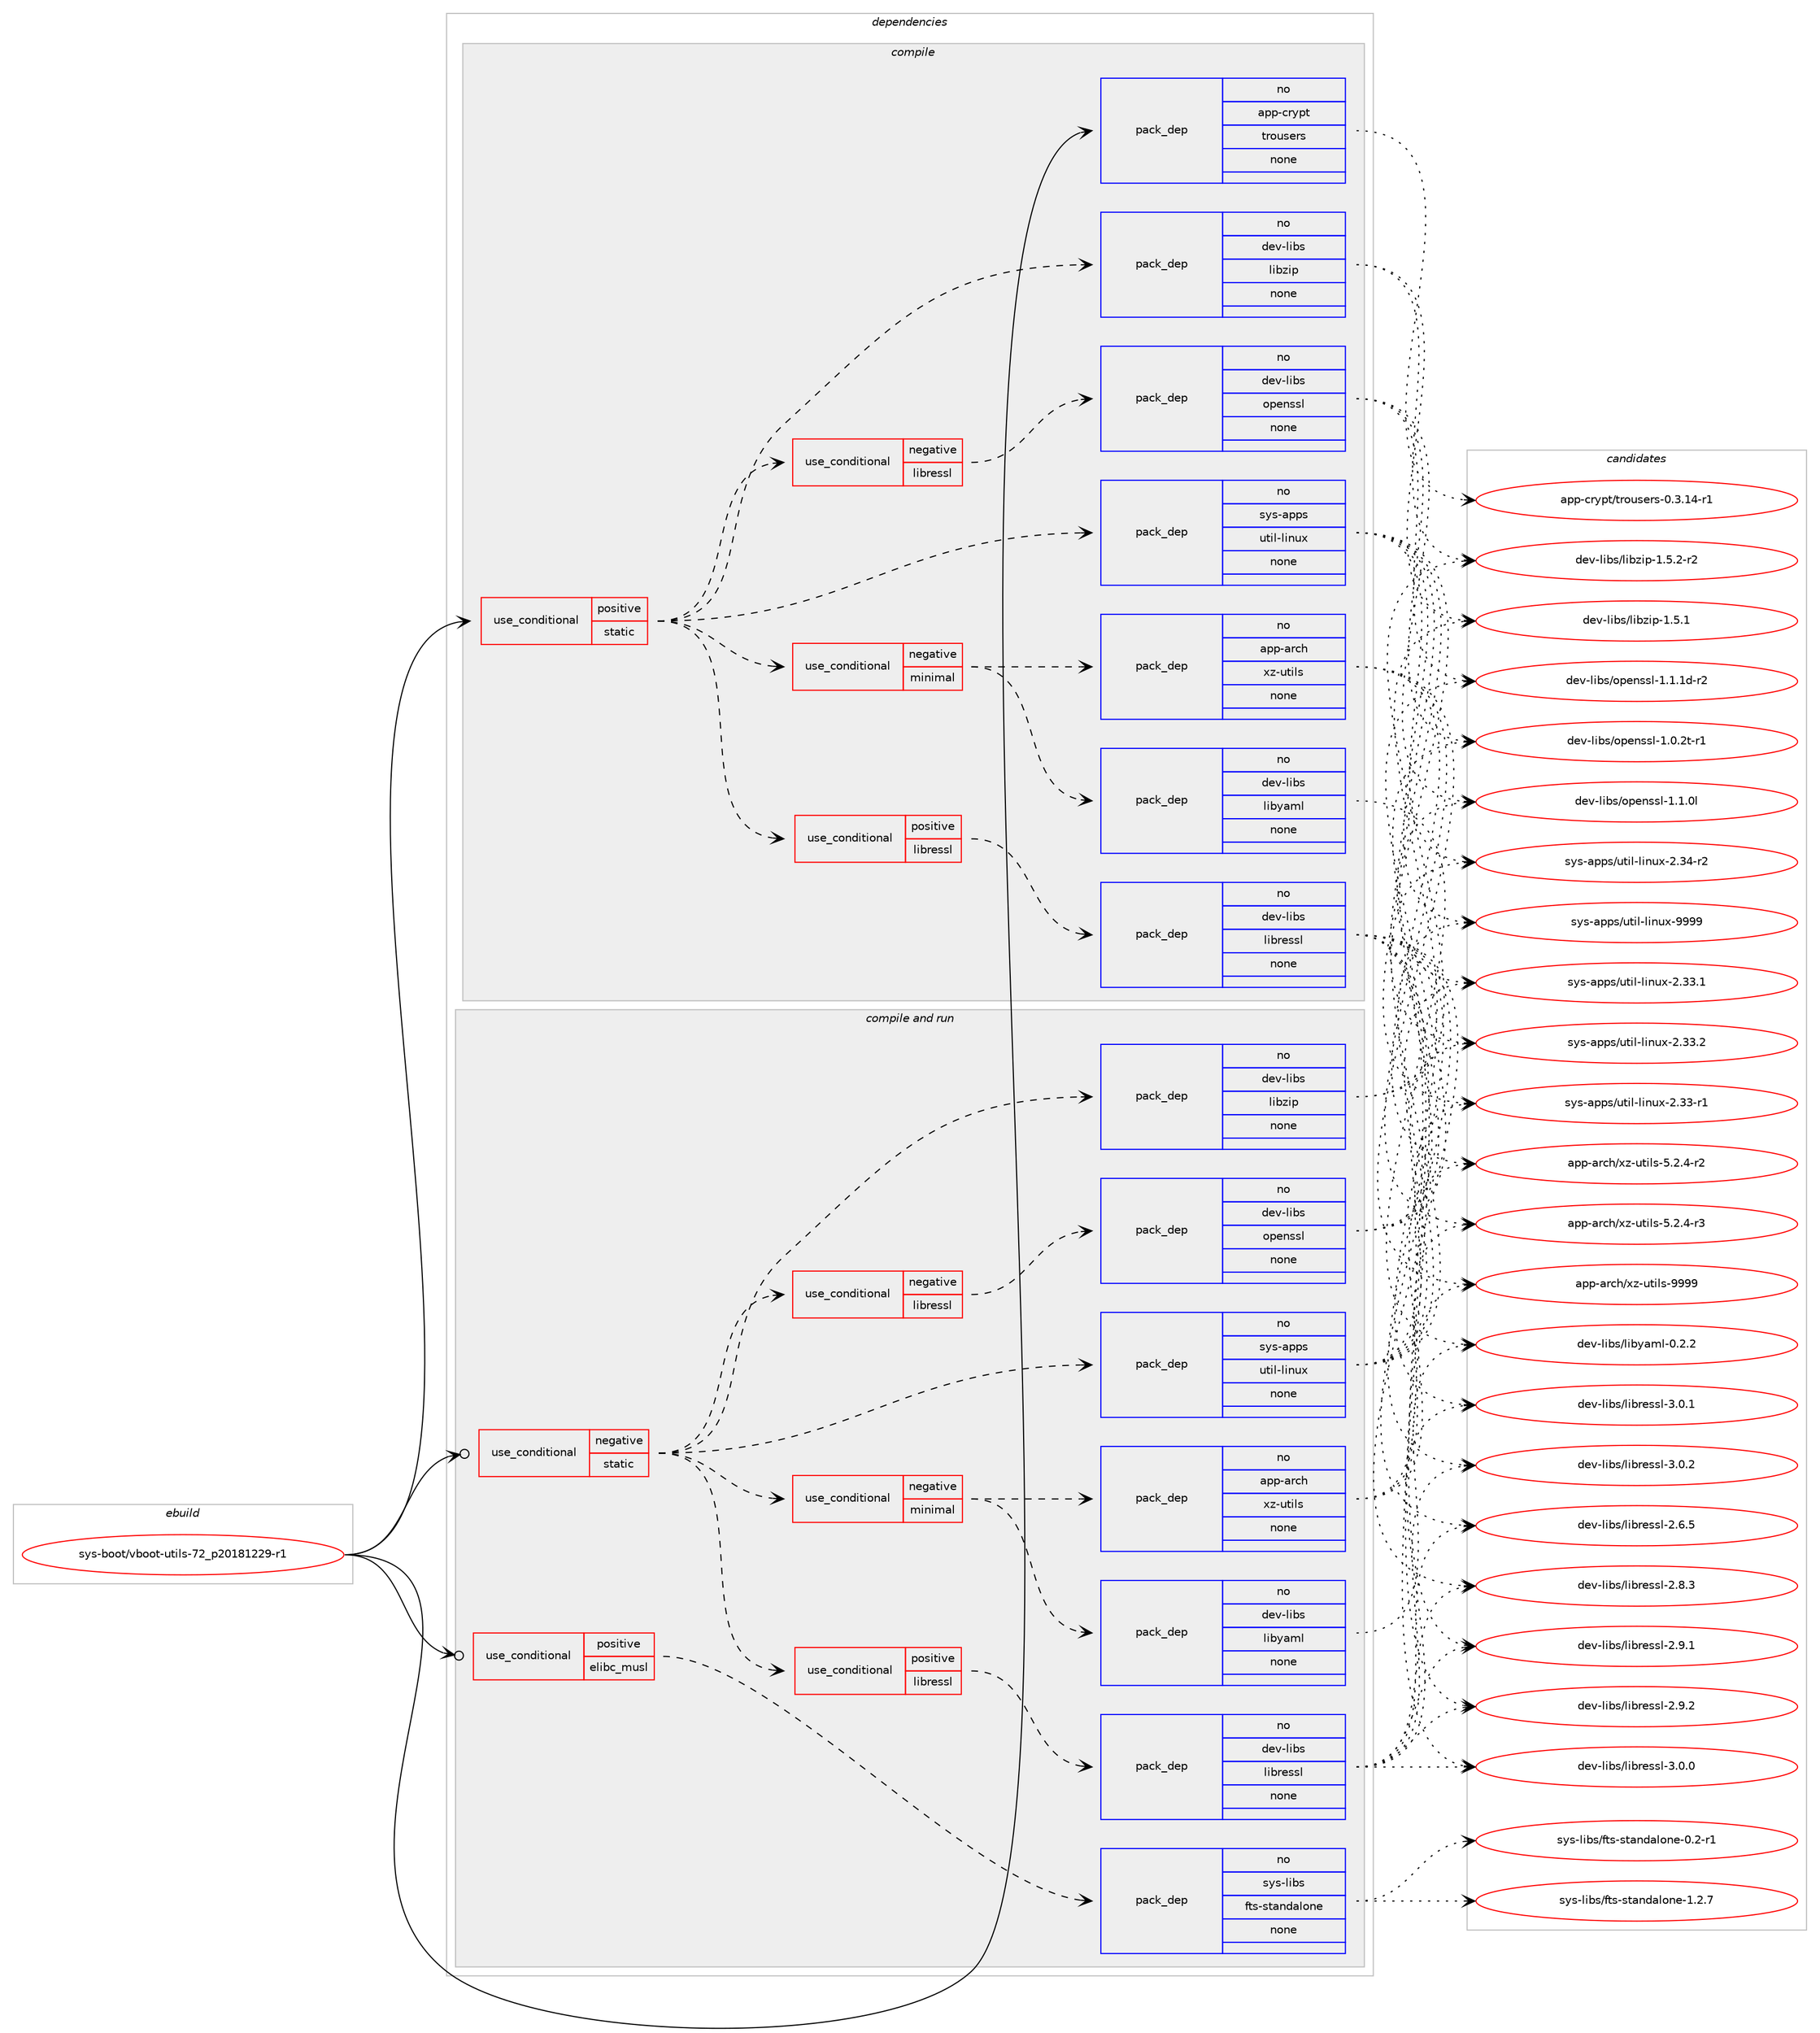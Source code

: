 digraph prolog {

# *************
# Graph options
# *************

newrank=true;
concentrate=true;
compound=true;
graph [rankdir=LR,fontname=Helvetica,fontsize=10,ranksep=1.5];#, ranksep=2.5, nodesep=0.2];
edge  [arrowhead=vee];
node  [fontname=Helvetica,fontsize=10];

# **********
# The ebuild
# **********

subgraph cluster_leftcol {
color=gray;
rank=same;
label=<<i>ebuild</i>>;
id [label="sys-boot/vboot-utils-72_p20181229-r1", color=red, width=4, href="../sys-boot/vboot-utils-72_p20181229-r1.svg"];
}

# ****************
# The dependencies
# ****************

subgraph cluster_midcol {
color=gray;
label=<<i>dependencies</i>>;
subgraph cluster_compile {
fillcolor="#eeeeee";
style=filled;
label=<<i>compile</i>>;
subgraph cond212481 {
dependency882058 [label=<<TABLE BORDER="0" CELLBORDER="1" CELLSPACING="0" CELLPADDING="4"><TR><TD ROWSPAN="3" CELLPADDING="10">use_conditional</TD></TR><TR><TD>positive</TD></TR><TR><TD>static</TD></TR></TABLE>>, shape=none, color=red];
subgraph cond212482 {
dependency882059 [label=<<TABLE BORDER="0" CELLBORDER="1" CELLSPACING="0" CELLPADDING="4"><TR><TD ROWSPAN="3" CELLPADDING="10">use_conditional</TD></TR><TR><TD>negative</TD></TR><TR><TD>libressl</TD></TR></TABLE>>, shape=none, color=red];
subgraph pack654111 {
dependency882060 [label=<<TABLE BORDER="0" CELLBORDER="1" CELLSPACING="0" CELLPADDING="4" WIDTH="220"><TR><TD ROWSPAN="6" CELLPADDING="30">pack_dep</TD></TR><TR><TD WIDTH="110">no</TD></TR><TR><TD>dev-libs</TD></TR><TR><TD>openssl</TD></TR><TR><TD>none</TD></TR><TR><TD></TD></TR></TABLE>>, shape=none, color=blue];
}
dependency882059:e -> dependency882060:w [weight=20,style="dashed",arrowhead="vee"];
}
dependency882058:e -> dependency882059:w [weight=20,style="dashed",arrowhead="vee"];
subgraph cond212483 {
dependency882061 [label=<<TABLE BORDER="0" CELLBORDER="1" CELLSPACING="0" CELLPADDING="4"><TR><TD ROWSPAN="3" CELLPADDING="10">use_conditional</TD></TR><TR><TD>positive</TD></TR><TR><TD>libressl</TD></TR></TABLE>>, shape=none, color=red];
subgraph pack654112 {
dependency882062 [label=<<TABLE BORDER="0" CELLBORDER="1" CELLSPACING="0" CELLPADDING="4" WIDTH="220"><TR><TD ROWSPAN="6" CELLPADDING="30">pack_dep</TD></TR><TR><TD WIDTH="110">no</TD></TR><TR><TD>dev-libs</TD></TR><TR><TD>libressl</TD></TR><TR><TD>none</TD></TR><TR><TD></TD></TR></TABLE>>, shape=none, color=blue];
}
dependency882061:e -> dependency882062:w [weight=20,style="dashed",arrowhead="vee"];
}
dependency882058:e -> dependency882061:w [weight=20,style="dashed",arrowhead="vee"];
subgraph pack654113 {
dependency882063 [label=<<TABLE BORDER="0" CELLBORDER="1" CELLSPACING="0" CELLPADDING="4" WIDTH="220"><TR><TD ROWSPAN="6" CELLPADDING="30">pack_dep</TD></TR><TR><TD WIDTH="110">no</TD></TR><TR><TD>sys-apps</TD></TR><TR><TD>util-linux</TD></TR><TR><TD>none</TD></TR><TR><TD></TD></TR></TABLE>>, shape=none, color=blue];
}
dependency882058:e -> dependency882063:w [weight=20,style="dashed",arrowhead="vee"];
subgraph pack654114 {
dependency882064 [label=<<TABLE BORDER="0" CELLBORDER="1" CELLSPACING="0" CELLPADDING="4" WIDTH="220"><TR><TD ROWSPAN="6" CELLPADDING="30">pack_dep</TD></TR><TR><TD WIDTH="110">no</TD></TR><TR><TD>dev-libs</TD></TR><TR><TD>libzip</TD></TR><TR><TD>none</TD></TR><TR><TD></TD></TR></TABLE>>, shape=none, color=blue];
}
dependency882058:e -> dependency882064:w [weight=20,style="dashed",arrowhead="vee"];
subgraph cond212484 {
dependency882065 [label=<<TABLE BORDER="0" CELLBORDER="1" CELLSPACING="0" CELLPADDING="4"><TR><TD ROWSPAN="3" CELLPADDING="10">use_conditional</TD></TR><TR><TD>negative</TD></TR><TR><TD>minimal</TD></TR></TABLE>>, shape=none, color=red];
subgraph pack654115 {
dependency882066 [label=<<TABLE BORDER="0" CELLBORDER="1" CELLSPACING="0" CELLPADDING="4" WIDTH="220"><TR><TD ROWSPAN="6" CELLPADDING="30">pack_dep</TD></TR><TR><TD WIDTH="110">no</TD></TR><TR><TD>dev-libs</TD></TR><TR><TD>libyaml</TD></TR><TR><TD>none</TD></TR><TR><TD></TD></TR></TABLE>>, shape=none, color=blue];
}
dependency882065:e -> dependency882066:w [weight=20,style="dashed",arrowhead="vee"];
subgraph pack654116 {
dependency882067 [label=<<TABLE BORDER="0" CELLBORDER="1" CELLSPACING="0" CELLPADDING="4" WIDTH="220"><TR><TD ROWSPAN="6" CELLPADDING="30">pack_dep</TD></TR><TR><TD WIDTH="110">no</TD></TR><TR><TD>app-arch</TD></TR><TR><TD>xz-utils</TD></TR><TR><TD>none</TD></TR><TR><TD></TD></TR></TABLE>>, shape=none, color=blue];
}
dependency882065:e -> dependency882067:w [weight=20,style="dashed",arrowhead="vee"];
}
dependency882058:e -> dependency882065:w [weight=20,style="dashed",arrowhead="vee"];
}
id:e -> dependency882058:w [weight=20,style="solid",arrowhead="vee"];
subgraph pack654117 {
dependency882068 [label=<<TABLE BORDER="0" CELLBORDER="1" CELLSPACING="0" CELLPADDING="4" WIDTH="220"><TR><TD ROWSPAN="6" CELLPADDING="30">pack_dep</TD></TR><TR><TD WIDTH="110">no</TD></TR><TR><TD>app-crypt</TD></TR><TR><TD>trousers</TD></TR><TR><TD>none</TD></TR><TR><TD></TD></TR></TABLE>>, shape=none, color=blue];
}
id:e -> dependency882068:w [weight=20,style="solid",arrowhead="vee"];
}
subgraph cluster_compileandrun {
fillcolor="#eeeeee";
style=filled;
label=<<i>compile and run</i>>;
subgraph cond212485 {
dependency882069 [label=<<TABLE BORDER="0" CELLBORDER="1" CELLSPACING="0" CELLPADDING="4"><TR><TD ROWSPAN="3" CELLPADDING="10">use_conditional</TD></TR><TR><TD>negative</TD></TR><TR><TD>static</TD></TR></TABLE>>, shape=none, color=red];
subgraph cond212486 {
dependency882070 [label=<<TABLE BORDER="0" CELLBORDER="1" CELLSPACING="0" CELLPADDING="4"><TR><TD ROWSPAN="3" CELLPADDING="10">use_conditional</TD></TR><TR><TD>negative</TD></TR><TR><TD>libressl</TD></TR></TABLE>>, shape=none, color=red];
subgraph pack654118 {
dependency882071 [label=<<TABLE BORDER="0" CELLBORDER="1" CELLSPACING="0" CELLPADDING="4" WIDTH="220"><TR><TD ROWSPAN="6" CELLPADDING="30">pack_dep</TD></TR><TR><TD WIDTH="110">no</TD></TR><TR><TD>dev-libs</TD></TR><TR><TD>openssl</TD></TR><TR><TD>none</TD></TR><TR><TD></TD></TR></TABLE>>, shape=none, color=blue];
}
dependency882070:e -> dependency882071:w [weight=20,style="dashed",arrowhead="vee"];
}
dependency882069:e -> dependency882070:w [weight=20,style="dashed",arrowhead="vee"];
subgraph cond212487 {
dependency882072 [label=<<TABLE BORDER="0" CELLBORDER="1" CELLSPACING="0" CELLPADDING="4"><TR><TD ROWSPAN="3" CELLPADDING="10">use_conditional</TD></TR><TR><TD>positive</TD></TR><TR><TD>libressl</TD></TR></TABLE>>, shape=none, color=red];
subgraph pack654119 {
dependency882073 [label=<<TABLE BORDER="0" CELLBORDER="1" CELLSPACING="0" CELLPADDING="4" WIDTH="220"><TR><TD ROWSPAN="6" CELLPADDING="30">pack_dep</TD></TR><TR><TD WIDTH="110">no</TD></TR><TR><TD>dev-libs</TD></TR><TR><TD>libressl</TD></TR><TR><TD>none</TD></TR><TR><TD></TD></TR></TABLE>>, shape=none, color=blue];
}
dependency882072:e -> dependency882073:w [weight=20,style="dashed",arrowhead="vee"];
}
dependency882069:e -> dependency882072:w [weight=20,style="dashed",arrowhead="vee"];
subgraph pack654120 {
dependency882074 [label=<<TABLE BORDER="0" CELLBORDER="1" CELLSPACING="0" CELLPADDING="4" WIDTH="220"><TR><TD ROWSPAN="6" CELLPADDING="30">pack_dep</TD></TR><TR><TD WIDTH="110">no</TD></TR><TR><TD>sys-apps</TD></TR><TR><TD>util-linux</TD></TR><TR><TD>none</TD></TR><TR><TD></TD></TR></TABLE>>, shape=none, color=blue];
}
dependency882069:e -> dependency882074:w [weight=20,style="dashed",arrowhead="vee"];
subgraph pack654121 {
dependency882075 [label=<<TABLE BORDER="0" CELLBORDER="1" CELLSPACING="0" CELLPADDING="4" WIDTH="220"><TR><TD ROWSPAN="6" CELLPADDING="30">pack_dep</TD></TR><TR><TD WIDTH="110">no</TD></TR><TR><TD>dev-libs</TD></TR><TR><TD>libzip</TD></TR><TR><TD>none</TD></TR><TR><TD></TD></TR></TABLE>>, shape=none, color=blue];
}
dependency882069:e -> dependency882075:w [weight=20,style="dashed",arrowhead="vee"];
subgraph cond212488 {
dependency882076 [label=<<TABLE BORDER="0" CELLBORDER="1" CELLSPACING="0" CELLPADDING="4"><TR><TD ROWSPAN="3" CELLPADDING="10">use_conditional</TD></TR><TR><TD>negative</TD></TR><TR><TD>minimal</TD></TR></TABLE>>, shape=none, color=red];
subgraph pack654122 {
dependency882077 [label=<<TABLE BORDER="0" CELLBORDER="1" CELLSPACING="0" CELLPADDING="4" WIDTH="220"><TR><TD ROWSPAN="6" CELLPADDING="30">pack_dep</TD></TR><TR><TD WIDTH="110">no</TD></TR><TR><TD>dev-libs</TD></TR><TR><TD>libyaml</TD></TR><TR><TD>none</TD></TR><TR><TD></TD></TR></TABLE>>, shape=none, color=blue];
}
dependency882076:e -> dependency882077:w [weight=20,style="dashed",arrowhead="vee"];
subgraph pack654123 {
dependency882078 [label=<<TABLE BORDER="0" CELLBORDER="1" CELLSPACING="0" CELLPADDING="4" WIDTH="220"><TR><TD ROWSPAN="6" CELLPADDING="30">pack_dep</TD></TR><TR><TD WIDTH="110">no</TD></TR><TR><TD>app-arch</TD></TR><TR><TD>xz-utils</TD></TR><TR><TD>none</TD></TR><TR><TD></TD></TR></TABLE>>, shape=none, color=blue];
}
dependency882076:e -> dependency882078:w [weight=20,style="dashed",arrowhead="vee"];
}
dependency882069:e -> dependency882076:w [weight=20,style="dashed",arrowhead="vee"];
}
id:e -> dependency882069:w [weight=20,style="solid",arrowhead="odotvee"];
subgraph cond212489 {
dependency882079 [label=<<TABLE BORDER="0" CELLBORDER="1" CELLSPACING="0" CELLPADDING="4"><TR><TD ROWSPAN="3" CELLPADDING="10">use_conditional</TD></TR><TR><TD>positive</TD></TR><TR><TD>elibc_musl</TD></TR></TABLE>>, shape=none, color=red];
subgraph pack654124 {
dependency882080 [label=<<TABLE BORDER="0" CELLBORDER="1" CELLSPACING="0" CELLPADDING="4" WIDTH="220"><TR><TD ROWSPAN="6" CELLPADDING="30">pack_dep</TD></TR><TR><TD WIDTH="110">no</TD></TR><TR><TD>sys-libs</TD></TR><TR><TD>fts-standalone</TD></TR><TR><TD>none</TD></TR><TR><TD></TD></TR></TABLE>>, shape=none, color=blue];
}
dependency882079:e -> dependency882080:w [weight=20,style="dashed",arrowhead="vee"];
}
id:e -> dependency882079:w [weight=20,style="solid",arrowhead="odotvee"];
}
subgraph cluster_run {
fillcolor="#eeeeee";
style=filled;
label=<<i>run</i>>;
}
}

# **************
# The candidates
# **************

subgraph cluster_choices {
rank=same;
color=gray;
label=<<i>candidates</i>>;

subgraph choice654111 {
color=black;
nodesep=1;
choice1001011184510810598115471111121011101151151084549464846501164511449 [label="dev-libs/openssl-1.0.2t-r1", color=red, width=4,href="../dev-libs/openssl-1.0.2t-r1.svg"];
choice100101118451081059811547111112101110115115108454946494648108 [label="dev-libs/openssl-1.1.0l", color=red, width=4,href="../dev-libs/openssl-1.1.0l.svg"];
choice1001011184510810598115471111121011101151151084549464946491004511450 [label="dev-libs/openssl-1.1.1d-r2", color=red, width=4,href="../dev-libs/openssl-1.1.1d-r2.svg"];
dependency882060:e -> choice1001011184510810598115471111121011101151151084549464846501164511449:w [style=dotted,weight="100"];
dependency882060:e -> choice100101118451081059811547111112101110115115108454946494648108:w [style=dotted,weight="100"];
dependency882060:e -> choice1001011184510810598115471111121011101151151084549464946491004511450:w [style=dotted,weight="100"];
}
subgraph choice654112 {
color=black;
nodesep=1;
choice10010111845108105981154710810598114101115115108455046544653 [label="dev-libs/libressl-2.6.5", color=red, width=4,href="../dev-libs/libressl-2.6.5.svg"];
choice10010111845108105981154710810598114101115115108455046564651 [label="dev-libs/libressl-2.8.3", color=red, width=4,href="../dev-libs/libressl-2.8.3.svg"];
choice10010111845108105981154710810598114101115115108455046574649 [label="dev-libs/libressl-2.9.1", color=red, width=4,href="../dev-libs/libressl-2.9.1.svg"];
choice10010111845108105981154710810598114101115115108455046574650 [label="dev-libs/libressl-2.9.2", color=red, width=4,href="../dev-libs/libressl-2.9.2.svg"];
choice10010111845108105981154710810598114101115115108455146484648 [label="dev-libs/libressl-3.0.0", color=red, width=4,href="../dev-libs/libressl-3.0.0.svg"];
choice10010111845108105981154710810598114101115115108455146484649 [label="dev-libs/libressl-3.0.1", color=red, width=4,href="../dev-libs/libressl-3.0.1.svg"];
choice10010111845108105981154710810598114101115115108455146484650 [label="dev-libs/libressl-3.0.2", color=red, width=4,href="../dev-libs/libressl-3.0.2.svg"];
dependency882062:e -> choice10010111845108105981154710810598114101115115108455046544653:w [style=dotted,weight="100"];
dependency882062:e -> choice10010111845108105981154710810598114101115115108455046564651:w [style=dotted,weight="100"];
dependency882062:e -> choice10010111845108105981154710810598114101115115108455046574649:w [style=dotted,weight="100"];
dependency882062:e -> choice10010111845108105981154710810598114101115115108455046574650:w [style=dotted,weight="100"];
dependency882062:e -> choice10010111845108105981154710810598114101115115108455146484648:w [style=dotted,weight="100"];
dependency882062:e -> choice10010111845108105981154710810598114101115115108455146484649:w [style=dotted,weight="100"];
dependency882062:e -> choice10010111845108105981154710810598114101115115108455146484650:w [style=dotted,weight="100"];
}
subgraph choice654113 {
color=black;
nodesep=1;
choice1151211154597112112115471171161051084510810511011712045504651514511449 [label="sys-apps/util-linux-2.33-r1", color=red, width=4,href="../sys-apps/util-linux-2.33-r1.svg"];
choice1151211154597112112115471171161051084510810511011712045504651514649 [label="sys-apps/util-linux-2.33.1", color=red, width=4,href="../sys-apps/util-linux-2.33.1.svg"];
choice1151211154597112112115471171161051084510810511011712045504651514650 [label="sys-apps/util-linux-2.33.2", color=red, width=4,href="../sys-apps/util-linux-2.33.2.svg"];
choice1151211154597112112115471171161051084510810511011712045504651524511450 [label="sys-apps/util-linux-2.34-r2", color=red, width=4,href="../sys-apps/util-linux-2.34-r2.svg"];
choice115121115459711211211547117116105108451081051101171204557575757 [label="sys-apps/util-linux-9999", color=red, width=4,href="../sys-apps/util-linux-9999.svg"];
dependency882063:e -> choice1151211154597112112115471171161051084510810511011712045504651514511449:w [style=dotted,weight="100"];
dependency882063:e -> choice1151211154597112112115471171161051084510810511011712045504651514649:w [style=dotted,weight="100"];
dependency882063:e -> choice1151211154597112112115471171161051084510810511011712045504651514650:w [style=dotted,weight="100"];
dependency882063:e -> choice1151211154597112112115471171161051084510810511011712045504651524511450:w [style=dotted,weight="100"];
dependency882063:e -> choice115121115459711211211547117116105108451081051101171204557575757:w [style=dotted,weight="100"];
}
subgraph choice654114 {
color=black;
nodesep=1;
choice10010111845108105981154710810598122105112454946534649 [label="dev-libs/libzip-1.5.1", color=red, width=4,href="../dev-libs/libzip-1.5.1.svg"];
choice100101118451081059811547108105981221051124549465346504511450 [label="dev-libs/libzip-1.5.2-r2", color=red, width=4,href="../dev-libs/libzip-1.5.2-r2.svg"];
dependency882064:e -> choice10010111845108105981154710810598122105112454946534649:w [style=dotted,weight="100"];
dependency882064:e -> choice100101118451081059811547108105981221051124549465346504511450:w [style=dotted,weight="100"];
}
subgraph choice654115 {
color=black;
nodesep=1;
choice1001011184510810598115471081059812197109108454846504650 [label="dev-libs/libyaml-0.2.2", color=red, width=4,href="../dev-libs/libyaml-0.2.2.svg"];
dependency882066:e -> choice1001011184510810598115471081059812197109108454846504650:w [style=dotted,weight="100"];
}
subgraph choice654116 {
color=black;
nodesep=1;
choice9711211245971149910447120122451171161051081154553465046524511450 [label="app-arch/xz-utils-5.2.4-r2", color=red, width=4,href="../app-arch/xz-utils-5.2.4-r2.svg"];
choice9711211245971149910447120122451171161051081154553465046524511451 [label="app-arch/xz-utils-5.2.4-r3", color=red, width=4,href="../app-arch/xz-utils-5.2.4-r3.svg"];
choice9711211245971149910447120122451171161051081154557575757 [label="app-arch/xz-utils-9999", color=red, width=4,href="../app-arch/xz-utils-9999.svg"];
dependency882067:e -> choice9711211245971149910447120122451171161051081154553465046524511450:w [style=dotted,weight="100"];
dependency882067:e -> choice9711211245971149910447120122451171161051081154553465046524511451:w [style=dotted,weight="100"];
dependency882067:e -> choice9711211245971149910447120122451171161051081154557575757:w [style=dotted,weight="100"];
}
subgraph choice654117 {
color=black;
nodesep=1;
choice97112112459911412111211647116114111117115101114115454846514649524511449 [label="app-crypt/trousers-0.3.14-r1", color=red, width=4,href="../app-crypt/trousers-0.3.14-r1.svg"];
dependency882068:e -> choice97112112459911412111211647116114111117115101114115454846514649524511449:w [style=dotted,weight="100"];
}
subgraph choice654118 {
color=black;
nodesep=1;
choice1001011184510810598115471111121011101151151084549464846501164511449 [label="dev-libs/openssl-1.0.2t-r1", color=red, width=4,href="../dev-libs/openssl-1.0.2t-r1.svg"];
choice100101118451081059811547111112101110115115108454946494648108 [label="dev-libs/openssl-1.1.0l", color=red, width=4,href="../dev-libs/openssl-1.1.0l.svg"];
choice1001011184510810598115471111121011101151151084549464946491004511450 [label="dev-libs/openssl-1.1.1d-r2", color=red, width=4,href="../dev-libs/openssl-1.1.1d-r2.svg"];
dependency882071:e -> choice1001011184510810598115471111121011101151151084549464846501164511449:w [style=dotted,weight="100"];
dependency882071:e -> choice100101118451081059811547111112101110115115108454946494648108:w [style=dotted,weight="100"];
dependency882071:e -> choice1001011184510810598115471111121011101151151084549464946491004511450:w [style=dotted,weight="100"];
}
subgraph choice654119 {
color=black;
nodesep=1;
choice10010111845108105981154710810598114101115115108455046544653 [label="dev-libs/libressl-2.6.5", color=red, width=4,href="../dev-libs/libressl-2.6.5.svg"];
choice10010111845108105981154710810598114101115115108455046564651 [label="dev-libs/libressl-2.8.3", color=red, width=4,href="../dev-libs/libressl-2.8.3.svg"];
choice10010111845108105981154710810598114101115115108455046574649 [label="dev-libs/libressl-2.9.1", color=red, width=4,href="../dev-libs/libressl-2.9.1.svg"];
choice10010111845108105981154710810598114101115115108455046574650 [label="dev-libs/libressl-2.9.2", color=red, width=4,href="../dev-libs/libressl-2.9.2.svg"];
choice10010111845108105981154710810598114101115115108455146484648 [label="dev-libs/libressl-3.0.0", color=red, width=4,href="../dev-libs/libressl-3.0.0.svg"];
choice10010111845108105981154710810598114101115115108455146484649 [label="dev-libs/libressl-3.0.1", color=red, width=4,href="../dev-libs/libressl-3.0.1.svg"];
choice10010111845108105981154710810598114101115115108455146484650 [label="dev-libs/libressl-3.0.2", color=red, width=4,href="../dev-libs/libressl-3.0.2.svg"];
dependency882073:e -> choice10010111845108105981154710810598114101115115108455046544653:w [style=dotted,weight="100"];
dependency882073:e -> choice10010111845108105981154710810598114101115115108455046564651:w [style=dotted,weight="100"];
dependency882073:e -> choice10010111845108105981154710810598114101115115108455046574649:w [style=dotted,weight="100"];
dependency882073:e -> choice10010111845108105981154710810598114101115115108455046574650:w [style=dotted,weight="100"];
dependency882073:e -> choice10010111845108105981154710810598114101115115108455146484648:w [style=dotted,weight="100"];
dependency882073:e -> choice10010111845108105981154710810598114101115115108455146484649:w [style=dotted,weight="100"];
dependency882073:e -> choice10010111845108105981154710810598114101115115108455146484650:w [style=dotted,weight="100"];
}
subgraph choice654120 {
color=black;
nodesep=1;
choice1151211154597112112115471171161051084510810511011712045504651514511449 [label="sys-apps/util-linux-2.33-r1", color=red, width=4,href="../sys-apps/util-linux-2.33-r1.svg"];
choice1151211154597112112115471171161051084510810511011712045504651514649 [label="sys-apps/util-linux-2.33.1", color=red, width=4,href="../sys-apps/util-linux-2.33.1.svg"];
choice1151211154597112112115471171161051084510810511011712045504651514650 [label="sys-apps/util-linux-2.33.2", color=red, width=4,href="../sys-apps/util-linux-2.33.2.svg"];
choice1151211154597112112115471171161051084510810511011712045504651524511450 [label="sys-apps/util-linux-2.34-r2", color=red, width=4,href="../sys-apps/util-linux-2.34-r2.svg"];
choice115121115459711211211547117116105108451081051101171204557575757 [label="sys-apps/util-linux-9999", color=red, width=4,href="../sys-apps/util-linux-9999.svg"];
dependency882074:e -> choice1151211154597112112115471171161051084510810511011712045504651514511449:w [style=dotted,weight="100"];
dependency882074:e -> choice1151211154597112112115471171161051084510810511011712045504651514649:w [style=dotted,weight="100"];
dependency882074:e -> choice1151211154597112112115471171161051084510810511011712045504651514650:w [style=dotted,weight="100"];
dependency882074:e -> choice1151211154597112112115471171161051084510810511011712045504651524511450:w [style=dotted,weight="100"];
dependency882074:e -> choice115121115459711211211547117116105108451081051101171204557575757:w [style=dotted,weight="100"];
}
subgraph choice654121 {
color=black;
nodesep=1;
choice10010111845108105981154710810598122105112454946534649 [label="dev-libs/libzip-1.5.1", color=red, width=4,href="../dev-libs/libzip-1.5.1.svg"];
choice100101118451081059811547108105981221051124549465346504511450 [label="dev-libs/libzip-1.5.2-r2", color=red, width=4,href="../dev-libs/libzip-1.5.2-r2.svg"];
dependency882075:e -> choice10010111845108105981154710810598122105112454946534649:w [style=dotted,weight="100"];
dependency882075:e -> choice100101118451081059811547108105981221051124549465346504511450:w [style=dotted,weight="100"];
}
subgraph choice654122 {
color=black;
nodesep=1;
choice1001011184510810598115471081059812197109108454846504650 [label="dev-libs/libyaml-0.2.2", color=red, width=4,href="../dev-libs/libyaml-0.2.2.svg"];
dependency882077:e -> choice1001011184510810598115471081059812197109108454846504650:w [style=dotted,weight="100"];
}
subgraph choice654123 {
color=black;
nodesep=1;
choice9711211245971149910447120122451171161051081154553465046524511450 [label="app-arch/xz-utils-5.2.4-r2", color=red, width=4,href="../app-arch/xz-utils-5.2.4-r2.svg"];
choice9711211245971149910447120122451171161051081154553465046524511451 [label="app-arch/xz-utils-5.2.4-r3", color=red, width=4,href="../app-arch/xz-utils-5.2.4-r3.svg"];
choice9711211245971149910447120122451171161051081154557575757 [label="app-arch/xz-utils-9999", color=red, width=4,href="../app-arch/xz-utils-9999.svg"];
dependency882078:e -> choice9711211245971149910447120122451171161051081154553465046524511450:w [style=dotted,weight="100"];
dependency882078:e -> choice9711211245971149910447120122451171161051081154553465046524511451:w [style=dotted,weight="100"];
dependency882078:e -> choice9711211245971149910447120122451171161051081154557575757:w [style=dotted,weight="100"];
}
subgraph choice654124 {
color=black;
nodesep=1;
choice115121115451081059811547102116115451151169711010097108111110101454846504511449 [label="sys-libs/fts-standalone-0.2-r1", color=red, width=4,href="../sys-libs/fts-standalone-0.2-r1.svg"];
choice115121115451081059811547102116115451151169711010097108111110101454946504655 [label="sys-libs/fts-standalone-1.2.7", color=red, width=4,href="../sys-libs/fts-standalone-1.2.7.svg"];
dependency882080:e -> choice115121115451081059811547102116115451151169711010097108111110101454846504511449:w [style=dotted,weight="100"];
dependency882080:e -> choice115121115451081059811547102116115451151169711010097108111110101454946504655:w [style=dotted,weight="100"];
}
}

}
